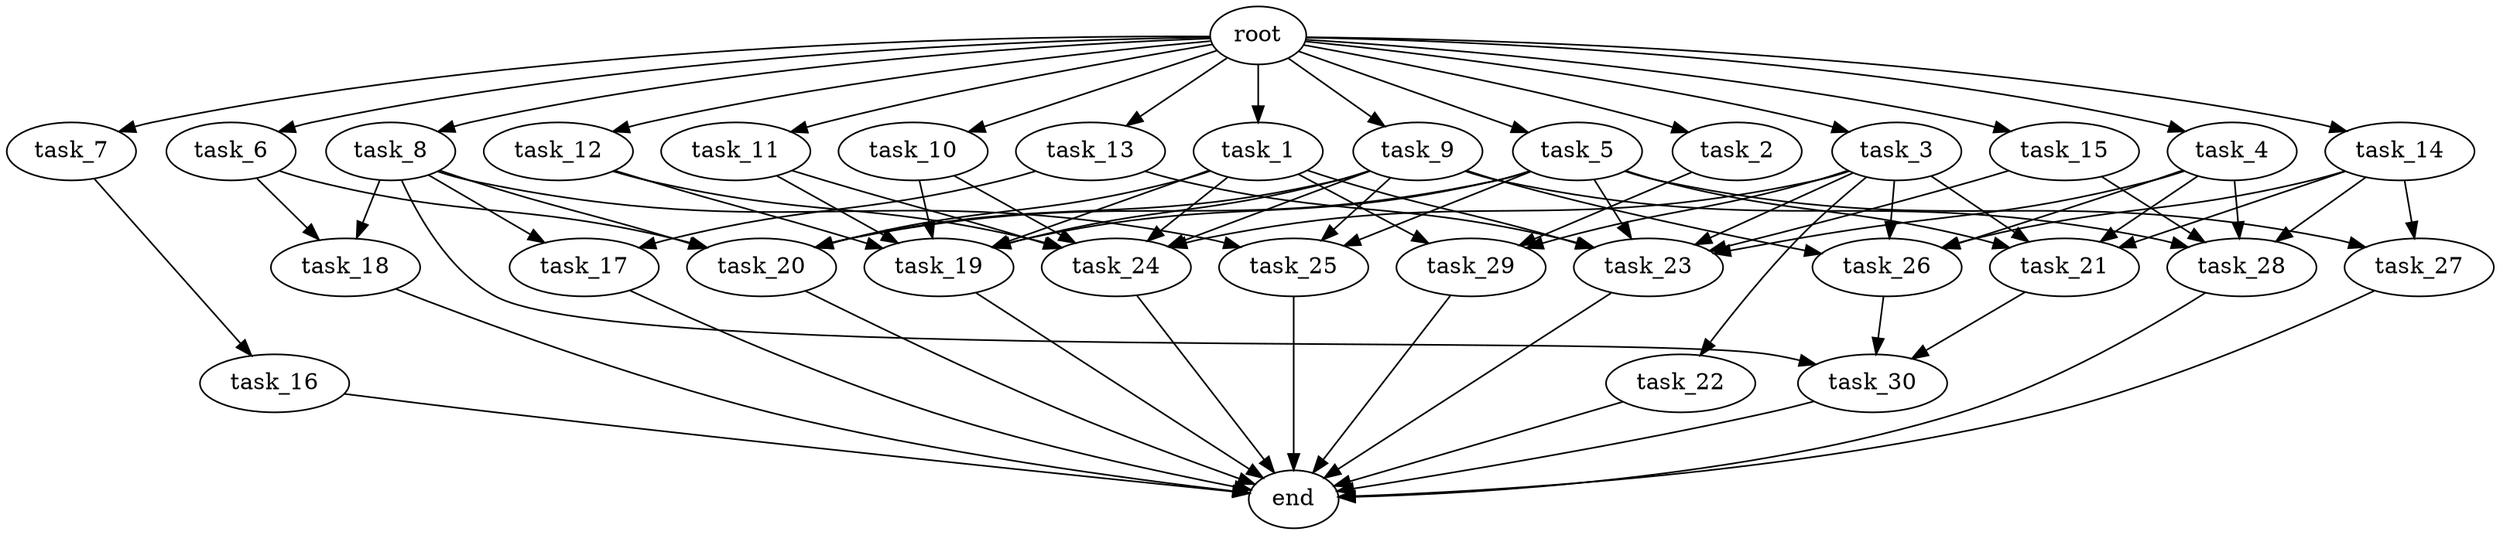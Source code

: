 digraph G {
  root [size="0.000000e+00"];
  task_1 [size="5.896653e+09"];
  task_2 [size="4.874618e+08"];
  task_3 [size="8.942635e+09"];
  task_4 [size="8.890683e+09"];
  task_5 [size="2.156599e+09"];
  task_6 [size="8.191432e+09"];
  task_7 [size="4.888448e+09"];
  task_8 [size="1.224157e+09"];
  task_9 [size="3.487141e+09"];
  task_10 [size="8.704395e+09"];
  task_11 [size="4.176334e+09"];
  task_12 [size="5.731018e+09"];
  task_13 [size="5.658074e+09"];
  task_14 [size="9.002973e+09"];
  task_15 [size="7.813712e+09"];
  task_16 [size="4.752800e+09"];
  task_17 [size="7.200615e+09"];
  task_18 [size="6.057491e+09"];
  task_19 [size="7.619750e+09"];
  task_20 [size="5.048134e+09"];
  task_21 [size="4.609901e+09"];
  task_22 [size="4.499844e+09"];
  task_23 [size="4.491298e+09"];
  task_24 [size="8.663589e+09"];
  task_25 [size="3.252838e+09"];
  task_26 [size="7.998316e+09"];
  task_27 [size="6.645359e+09"];
  task_28 [size="4.096874e+09"];
  task_29 [size="2.328990e+09"];
  task_30 [size="3.954576e+09"];
  end [size="0.000000e+00"];

  root -> task_1 [size="1.000000e-12"];
  root -> task_2 [size="1.000000e-12"];
  root -> task_3 [size="1.000000e-12"];
  root -> task_4 [size="1.000000e-12"];
  root -> task_5 [size="1.000000e-12"];
  root -> task_6 [size="1.000000e-12"];
  root -> task_7 [size="1.000000e-12"];
  root -> task_8 [size="1.000000e-12"];
  root -> task_9 [size="1.000000e-12"];
  root -> task_10 [size="1.000000e-12"];
  root -> task_11 [size="1.000000e-12"];
  root -> task_12 [size="1.000000e-12"];
  root -> task_13 [size="1.000000e-12"];
  root -> task_14 [size="1.000000e-12"];
  root -> task_15 [size="1.000000e-12"];
  task_1 -> task_19 [size="1.269958e+08"];
  task_1 -> task_20 [size="1.009627e+08"];
  task_1 -> task_23 [size="7.485497e+07"];
  task_1 -> task_24 [size="1.443932e+08"];
  task_1 -> task_29 [size="7.763300e+07"];
  task_2 -> task_29 [size="7.763300e+07"];
  task_3 -> task_21 [size="1.152475e+08"];
  task_3 -> task_22 [size="4.499844e+08"];
  task_3 -> task_23 [size="7.485497e+07"];
  task_3 -> task_24 [size="1.443932e+08"];
  task_3 -> task_26 [size="1.999579e+08"];
  task_3 -> task_29 [size="7.763300e+07"];
  task_4 -> task_21 [size="1.152475e+08"];
  task_4 -> task_23 [size="7.485497e+07"];
  task_4 -> task_26 [size="1.999579e+08"];
  task_4 -> task_28 [size="1.024218e+08"];
  task_5 -> task_19 [size="1.269958e+08"];
  task_5 -> task_20 [size="1.009627e+08"];
  task_5 -> task_21 [size="1.152475e+08"];
  task_5 -> task_23 [size="7.485497e+07"];
  task_5 -> task_25 [size="1.084279e+08"];
  task_5 -> task_27 [size="3.322679e+08"];
  task_6 -> task_18 [size="3.028746e+08"];
  task_6 -> task_20 [size="1.009627e+08"];
  task_7 -> task_16 [size="4.752800e+08"];
  task_8 -> task_17 [size="3.600307e+08"];
  task_8 -> task_18 [size="3.028746e+08"];
  task_8 -> task_20 [size="1.009627e+08"];
  task_8 -> task_25 [size="1.084279e+08"];
  task_8 -> task_30 [size="1.318192e+08"];
  task_9 -> task_19 [size="1.269958e+08"];
  task_9 -> task_20 [size="1.009627e+08"];
  task_9 -> task_24 [size="1.443932e+08"];
  task_9 -> task_25 [size="1.084279e+08"];
  task_9 -> task_26 [size="1.999579e+08"];
  task_9 -> task_28 [size="1.024218e+08"];
  task_10 -> task_19 [size="1.269958e+08"];
  task_10 -> task_24 [size="1.443932e+08"];
  task_11 -> task_19 [size="1.269958e+08"];
  task_11 -> task_24 [size="1.443932e+08"];
  task_12 -> task_19 [size="1.269958e+08"];
  task_12 -> task_24 [size="1.443932e+08"];
  task_13 -> task_17 [size="3.600307e+08"];
  task_13 -> task_23 [size="7.485497e+07"];
  task_14 -> task_21 [size="1.152475e+08"];
  task_14 -> task_26 [size="1.999579e+08"];
  task_14 -> task_27 [size="3.322679e+08"];
  task_14 -> task_28 [size="1.024218e+08"];
  task_15 -> task_23 [size="7.485497e+07"];
  task_15 -> task_28 [size="1.024218e+08"];
  task_16 -> end [size="1.000000e-12"];
  task_17 -> end [size="1.000000e-12"];
  task_18 -> end [size="1.000000e-12"];
  task_19 -> end [size="1.000000e-12"];
  task_20 -> end [size="1.000000e-12"];
  task_21 -> task_30 [size="1.318192e+08"];
  task_22 -> end [size="1.000000e-12"];
  task_23 -> end [size="1.000000e-12"];
  task_24 -> end [size="1.000000e-12"];
  task_25 -> end [size="1.000000e-12"];
  task_26 -> task_30 [size="1.318192e+08"];
  task_27 -> end [size="1.000000e-12"];
  task_28 -> end [size="1.000000e-12"];
  task_29 -> end [size="1.000000e-12"];
  task_30 -> end [size="1.000000e-12"];
}
